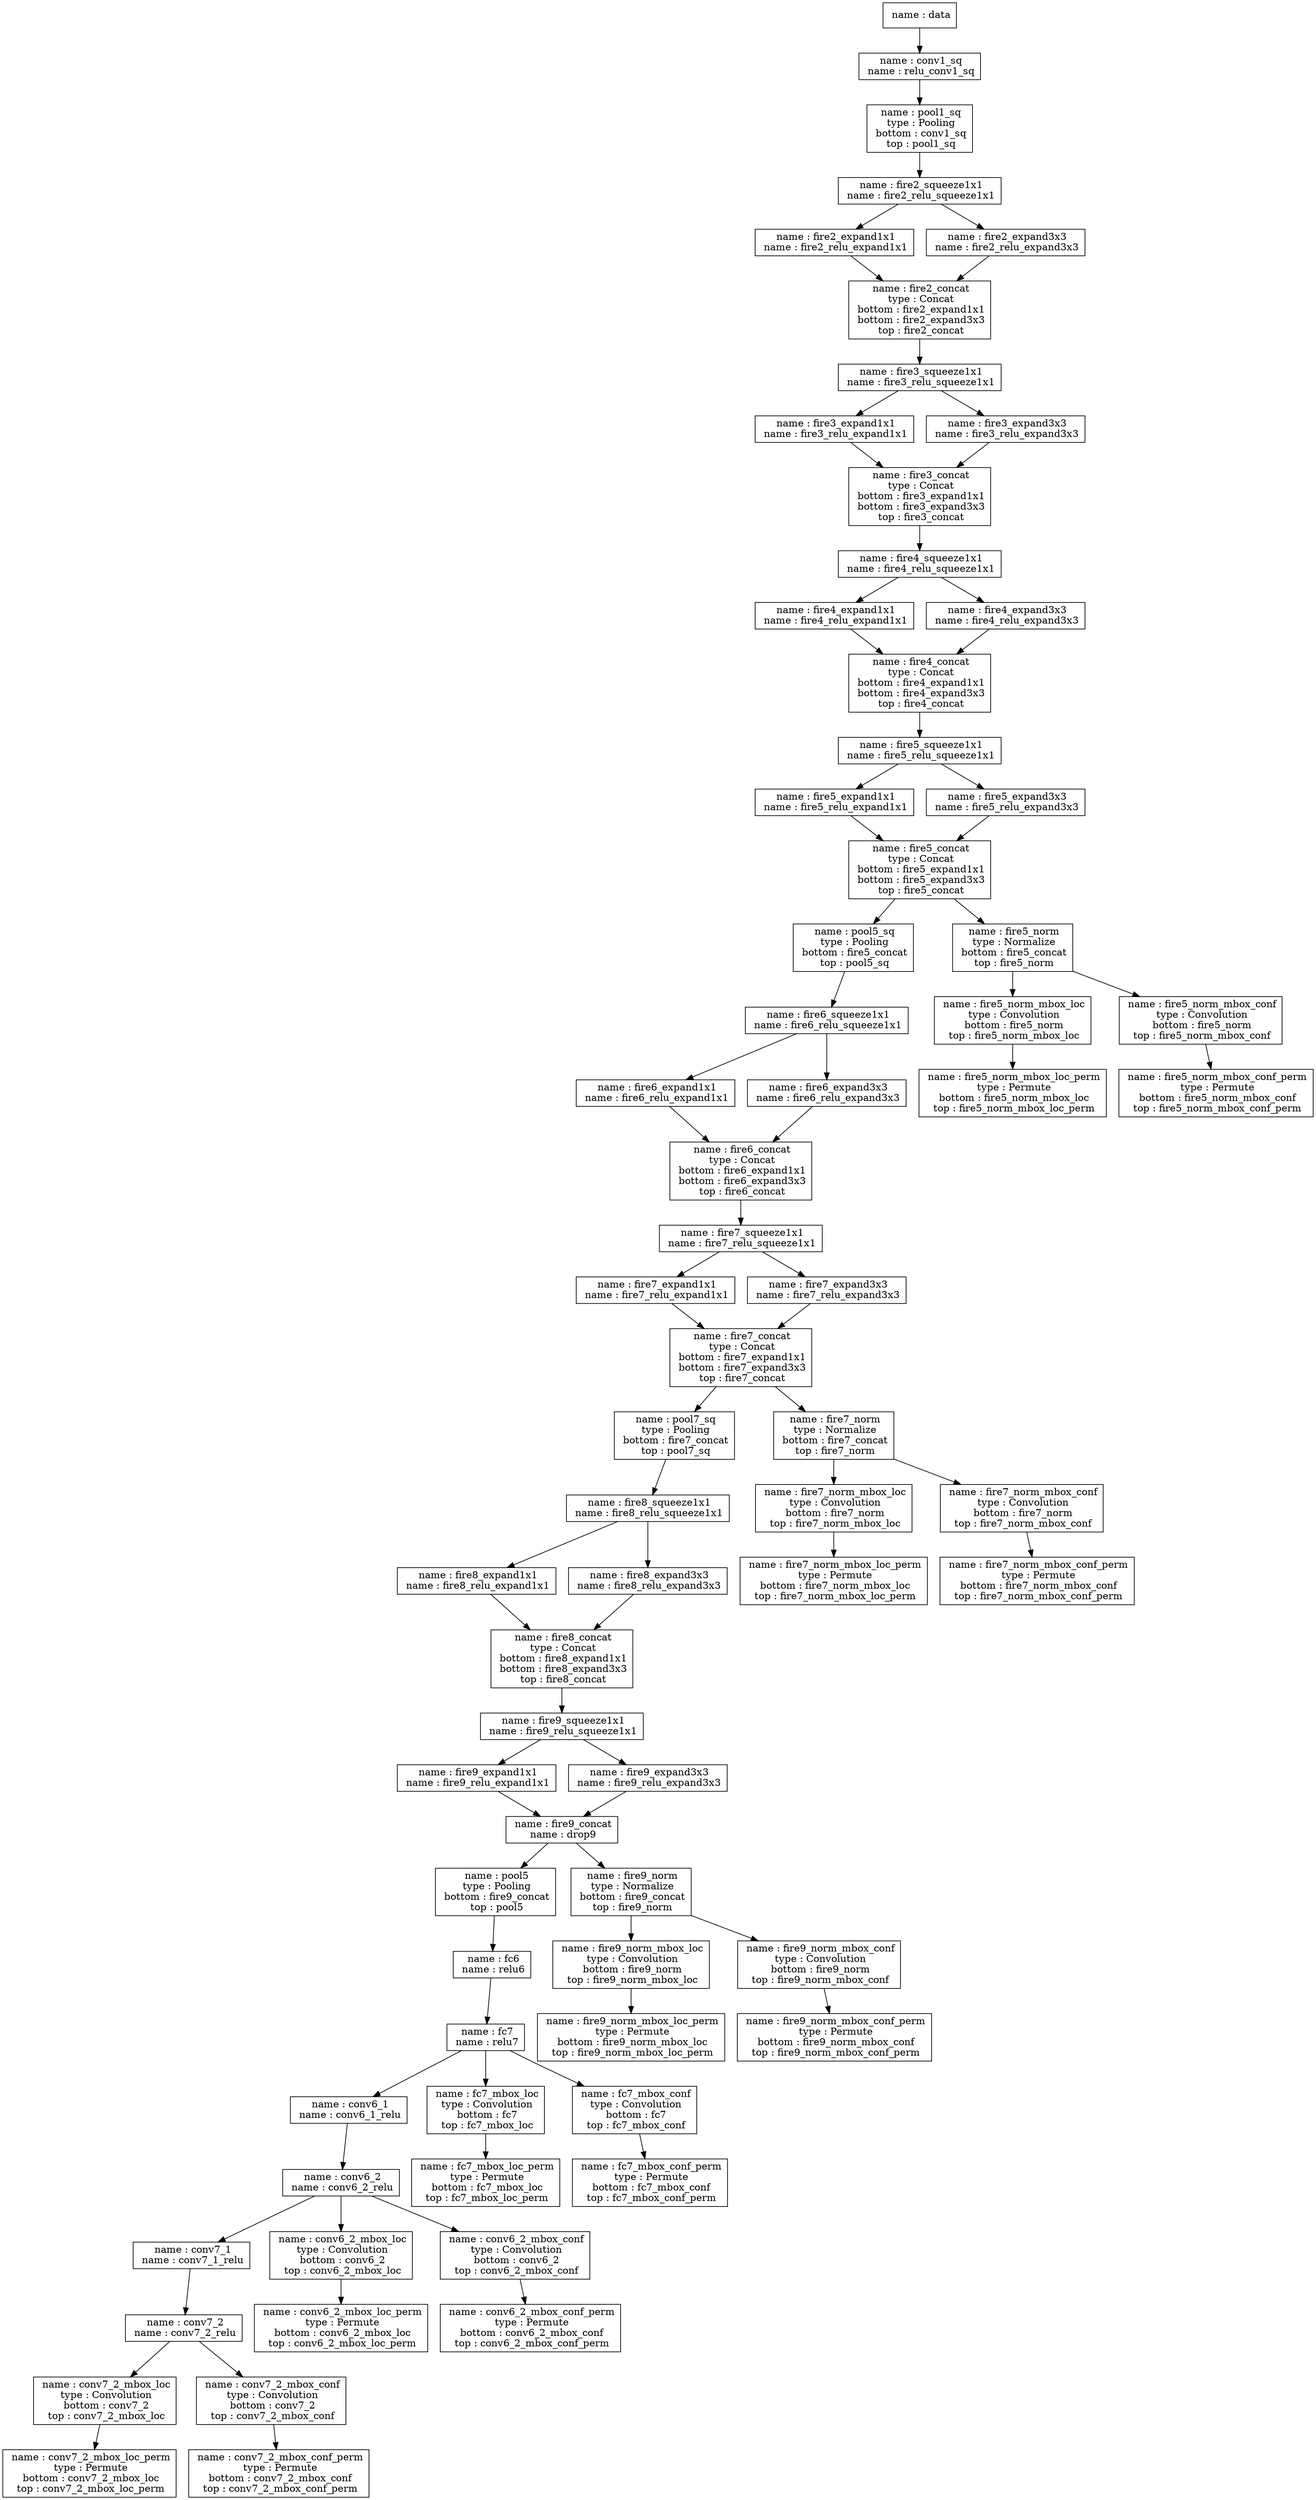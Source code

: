 digraph cnn_tree {
data
[
        shape = box
        label = " name : data"
];
data -> conv1_sq;
conv1_sq
[
        shape = box
        label = " name : conv1_sq\n name : relu_conv1_sq"
];
conv1_sq -> pool1_sq;
pool1_sq
[
        shape = box
        label = " name : pool1_sq\n type : Pooling\n bottom : conv1_sq\n top : pool1_sq"
];
pool1_sq -> fire2_squeeze1x1;
fire2_squeeze1x1
[
        shape = box
        label = " name : fire2_squeeze1x1\n name : fire2_relu_squeeze1x1"
];
fire2_squeeze1x1 -> fire2_expand1x1;
fire2_squeeze1x1 -> fire2_expand3x3;
fire2_expand1x1
[
        shape = box
        label = " name : fire2_expand1x1\n name : fire2_relu_expand1x1"
];
fire2_expand1x1 -> fire2_concat;
fire2_expand3x3
[
        shape = box
        label = " name : fire2_expand3x3\n name : fire2_relu_expand3x3"
];
fire2_expand3x3 -> fire2_concat;
fire2_concat
[
        shape = box
        label = " name : fire2_concat\n type : Concat\n bottom : fire2_expand1x1\n bottom : fire2_expand3x3\n top : fire2_concat"
];
fire2_concat -> fire3_squeeze1x1;
fire3_squeeze1x1
[
        shape = box
        label = " name : fire3_squeeze1x1\n name : fire3_relu_squeeze1x1"
];
fire3_squeeze1x1 -> fire3_expand1x1;
fire3_squeeze1x1 -> fire3_expand3x3;
fire3_expand1x1
[
        shape = box
        label = " name : fire3_expand1x1\n name : fire3_relu_expand1x1"
];
fire3_expand1x1 -> fire3_concat;
fire3_expand3x3
[
        shape = box
        label = " name : fire3_expand3x3\n name : fire3_relu_expand3x3"
];
fire3_expand3x3 -> fire3_concat;
fire3_concat
[
        shape = box
        label = " name : fire3_concat\n type : Concat\n bottom : fire3_expand1x1\n bottom : fire3_expand3x3\n top : fire3_concat"
];
fire3_concat -> fire4_squeeze1x1;
fire4_squeeze1x1
[
        shape = box
        label = " name : fire4_squeeze1x1\n name : fire4_relu_squeeze1x1"
];
fire4_squeeze1x1 -> fire4_expand1x1;
fire4_squeeze1x1 -> fire4_expand3x3;
fire4_expand1x1
[
        shape = box
        label = " name : fire4_expand1x1\n name : fire4_relu_expand1x1"
];
fire4_expand1x1 -> fire4_concat;
fire4_expand3x3
[
        shape = box
        label = " name : fire4_expand3x3\n name : fire4_relu_expand3x3"
];
fire4_expand3x3 -> fire4_concat;
fire4_concat
[
        shape = box
        label = " name : fire4_concat\n type : Concat\n bottom : fire4_expand1x1\n bottom : fire4_expand3x3\n top : fire4_concat"
];
fire4_concat -> fire5_squeeze1x1;
fire5_squeeze1x1
[
        shape = box
        label = " name : fire5_squeeze1x1\n name : fire5_relu_squeeze1x1"
];
fire5_squeeze1x1 -> fire5_expand1x1;
fire5_squeeze1x1 -> fire5_expand3x3;
fire5_expand1x1
[
        shape = box
        label = " name : fire5_expand1x1\n name : fire5_relu_expand1x1"
];
fire5_expand1x1 -> fire5_concat;
fire5_expand3x3
[
        shape = box
        label = " name : fire5_expand3x3\n name : fire5_relu_expand3x3"
];
fire5_expand3x3 -> fire5_concat;
fire5_concat
[
        shape = box
        label = " name : fire5_concat\n type : Concat\n bottom : fire5_expand1x1\n bottom : fire5_expand3x3\n top : fire5_concat"
];
fire5_concat -> pool5_sq;
fire5_concat -> fire5_norm;
pool5_sq
[
        shape = box
        label = " name : pool5_sq\n type : Pooling\n bottom : fire5_concat\n top : pool5_sq"
];
pool5_sq -> fire6_squeeze1x1;
fire6_squeeze1x1
[
        shape = box
        label = " name : fire6_squeeze1x1\n name : fire6_relu_squeeze1x1"
];
fire6_squeeze1x1 -> fire6_expand1x1;
fire6_squeeze1x1 -> fire6_expand3x3;
fire6_expand1x1
[
        shape = box
        label = " name : fire6_expand1x1\n name : fire6_relu_expand1x1"
];
fire6_expand1x1 -> fire6_concat;
fire6_expand3x3
[
        shape = box
        label = " name : fire6_expand3x3\n name : fire6_relu_expand3x3"
];
fire6_expand3x3 -> fire6_concat;
fire6_concat
[
        shape = box
        label = " name : fire6_concat\n type : Concat\n bottom : fire6_expand1x1\n bottom : fire6_expand3x3\n top : fire6_concat"
];
fire6_concat -> fire7_squeeze1x1;
fire7_squeeze1x1
[
        shape = box
        label = " name : fire7_squeeze1x1\n name : fire7_relu_squeeze1x1"
];
fire7_squeeze1x1 -> fire7_expand1x1;
fire7_squeeze1x1 -> fire7_expand3x3;
fire7_expand1x1
[
        shape = box
        label = " name : fire7_expand1x1\n name : fire7_relu_expand1x1"
];
fire7_expand1x1 -> fire7_concat;
fire7_expand3x3
[
        shape = box
        label = " name : fire7_expand3x3\n name : fire7_relu_expand3x3"
];
fire7_expand3x3 -> fire7_concat;
fire7_concat
[
        shape = box
        label = " name : fire7_concat\n type : Concat\n bottom : fire7_expand1x1\n bottom : fire7_expand3x3\n top : fire7_concat"
];
fire7_concat -> pool7_sq;
fire7_concat -> fire7_norm;
pool7_sq
[
        shape = box
        label = " name : pool7_sq\n type : Pooling\n bottom : fire7_concat\n top : pool7_sq"
];
pool7_sq -> fire8_squeeze1x1;
fire8_squeeze1x1
[
        shape = box
        label = " name : fire8_squeeze1x1\n name : fire8_relu_squeeze1x1"
];
fire8_squeeze1x1 -> fire8_expand1x1;
fire8_squeeze1x1 -> fire8_expand3x3;
fire8_expand1x1
[
        shape = box
        label = " name : fire8_expand1x1\n name : fire8_relu_expand1x1"
];
fire8_expand1x1 -> fire8_concat;
fire8_expand3x3
[
        shape = box
        label = " name : fire8_expand3x3\n name : fire8_relu_expand3x3"
];
fire8_expand3x3 -> fire8_concat;
fire8_concat
[
        shape = box
        label = " name : fire8_concat\n type : Concat\n bottom : fire8_expand1x1\n bottom : fire8_expand3x3\n top : fire8_concat"
];
fire8_concat -> fire9_squeeze1x1;
fire9_squeeze1x1
[
        shape = box
        label = " name : fire9_squeeze1x1\n name : fire9_relu_squeeze1x1"
];
fire9_squeeze1x1 -> fire9_expand1x1;
fire9_squeeze1x1 -> fire9_expand3x3;
fire9_expand1x1
[
        shape = box
        label = " name : fire9_expand1x1\n name : fire9_relu_expand1x1"
];
fire9_expand1x1 -> fire9_concat;
fire9_expand3x3
[
        shape = box
        label = " name : fire9_expand3x3\n name : fire9_relu_expand3x3"
];
fire9_expand3x3 -> fire9_concat;
fire9_concat
[
        shape = box
        label = " name : fire9_concat\n name : drop9"
];
fire9_concat -> pool5;
fire9_concat -> fire9_norm;
pool5
[
        shape = box
        label = " name : pool5\n type : Pooling\n bottom : fire9_concat\n top : pool5"
];
pool5 -> fc6;
fc6
[
        shape = box
        label = " name : fc6\n name : relu6"
];
fc6 -> fc7;
fc7
[
        shape = box
        label = " name : fc7\n name : relu7"
];
fc7 -> conv6_1;
fc7 -> fc7_mbox_loc;
fc7 -> fc7_mbox_conf;
conv6_1
[
        shape = box
        label = " name : conv6_1\n name : conv6_1_relu"
];
conv6_1 -> conv6_2;
conv6_2
[
        shape = box
        label = " name : conv6_2\n name : conv6_2_relu"
];
conv6_2 -> conv7_1;
conv6_2 -> conv6_2_mbox_loc;
conv6_2 -> conv6_2_mbox_conf;
conv7_1
[
        shape = box
        label = " name : conv7_1\n name : conv7_1_relu"
];
conv7_1 -> conv7_2;
conv7_2
[
        shape = box
        label = " name : conv7_2\n name : conv7_2_relu"
];
conv7_2 -> conv7_2_mbox_loc;
conv7_2 -> conv7_2_mbox_conf;
fire5_norm
[
        shape = box
        label = " name : fire5_norm\n type : Normalize\n bottom : fire5_concat\n top : fire5_norm"
];
fire5_norm -> fire5_norm_mbox_loc;
fire5_norm -> fire5_norm_mbox_conf;
fire5_norm_mbox_loc
[
        shape = box
        label = " name : fire5_norm_mbox_loc\n type : Convolution\n bottom : fire5_norm\n top : fire5_norm_mbox_loc"
];
fire5_norm_mbox_loc -> fire5_norm_mbox_loc_perm;
fire5_norm_mbox_loc_perm
[
        shape = box
        label = " name : fire5_norm_mbox_loc_perm\n type : Permute\n bottom : fire5_norm_mbox_loc\n top : fire5_norm_mbox_loc_perm"
];
fire5_norm_mbox_conf
[
        shape = box
        label = " name : fire5_norm_mbox_conf\n type : Convolution\n bottom : fire5_norm\n top : fire5_norm_mbox_conf"
];
fire5_norm_mbox_conf -> fire5_norm_mbox_conf_perm;
fire5_norm_mbox_conf_perm
[
        shape = box
        label = " name : fire5_norm_mbox_conf_perm\n type : Permute\n bottom : fire5_norm_mbox_conf\n top : fire5_norm_mbox_conf_perm"
];
fire7_norm
[
        shape = box
        label = " name : fire7_norm\n type : Normalize\n bottom : fire7_concat\n top : fire7_norm"
];
fire7_norm -> fire7_norm_mbox_loc;
fire7_norm -> fire7_norm_mbox_conf;
fire7_norm_mbox_loc
[
        shape = box
        label = " name : fire7_norm_mbox_loc\n type : Convolution\n bottom : fire7_norm\n top : fire7_norm_mbox_loc"
];
fire7_norm_mbox_loc -> fire7_norm_mbox_loc_perm;
fire7_norm_mbox_loc_perm
[
        shape = box
        label = " name : fire7_norm_mbox_loc_perm\n type : Permute\n bottom : fire7_norm_mbox_loc\n top : fire7_norm_mbox_loc_perm"
];
fire7_norm_mbox_conf
[
        shape = box
        label = " name : fire7_norm_mbox_conf\n type : Convolution\n bottom : fire7_norm\n top : fire7_norm_mbox_conf"
];
fire7_norm_mbox_conf -> fire7_norm_mbox_conf_perm;
fire7_norm_mbox_conf_perm
[
        shape = box
        label = " name : fire7_norm_mbox_conf_perm\n type : Permute\n bottom : fire7_norm_mbox_conf\n top : fire7_norm_mbox_conf_perm"
];
fire9_norm
[
        shape = box
        label = " name : fire9_norm\n type : Normalize\n bottom : fire9_concat\n top : fire9_norm"
];
fire9_norm -> fire9_norm_mbox_loc;
fire9_norm -> fire9_norm_mbox_conf;
fire9_norm_mbox_loc
[
        shape = box
        label = " name : fire9_norm_mbox_loc\n type : Convolution\n bottom : fire9_norm\n top : fire9_norm_mbox_loc"
];
fire9_norm_mbox_loc -> fire9_norm_mbox_loc_perm;
fire9_norm_mbox_loc_perm
[
        shape = box
        label = " name : fire9_norm_mbox_loc_perm\n type : Permute\n bottom : fire9_norm_mbox_loc\n top : fire9_norm_mbox_loc_perm"
];
fire9_norm_mbox_conf
[
        shape = box
        label = " name : fire9_norm_mbox_conf\n type : Convolution\n bottom : fire9_norm\n top : fire9_norm_mbox_conf"
];
fire9_norm_mbox_conf -> fire9_norm_mbox_conf_perm;
fire9_norm_mbox_conf_perm
[
        shape = box
        label = " name : fire9_norm_mbox_conf_perm\n type : Permute\n bottom : fire9_norm_mbox_conf\n top : fire9_norm_mbox_conf_perm"
];
fc7_mbox_loc
[
        shape = box
        label = " name : fc7_mbox_loc\n type : Convolution\n bottom : fc7\n top : fc7_mbox_loc"
];
fc7_mbox_loc -> fc7_mbox_loc_perm;
fc7_mbox_loc_perm
[
        shape = box
        label = " name : fc7_mbox_loc_perm\n type : Permute\n bottom : fc7_mbox_loc\n top : fc7_mbox_loc_perm"
];
fc7_mbox_conf
[
        shape = box
        label = " name : fc7_mbox_conf\n type : Convolution\n bottom : fc7\n top : fc7_mbox_conf"
];
fc7_mbox_conf -> fc7_mbox_conf_perm;
fc7_mbox_conf_perm
[
        shape = box
        label = " name : fc7_mbox_conf_perm\n type : Permute\n bottom : fc7_mbox_conf\n top : fc7_mbox_conf_perm"
];
conv6_2_mbox_loc
[
        shape = box
        label = " name : conv6_2_mbox_loc\n type : Convolution\n bottom : conv6_2\n top : conv6_2_mbox_loc"
];
conv6_2_mbox_loc -> conv6_2_mbox_loc_perm;
conv6_2_mbox_loc_perm
[
        shape = box
        label = " name : conv6_2_mbox_loc_perm\n type : Permute\n bottom : conv6_2_mbox_loc\n top : conv6_2_mbox_loc_perm"
];
conv6_2_mbox_conf
[
        shape = box
        label = " name : conv6_2_mbox_conf\n type : Convolution\n bottom : conv6_2\n top : conv6_2_mbox_conf"
];
conv6_2_mbox_conf -> conv6_2_mbox_conf_perm;
conv6_2_mbox_conf_perm
[
        shape = box
        label = " name : conv6_2_mbox_conf_perm\n type : Permute\n bottom : conv6_2_mbox_conf\n top : conv6_2_mbox_conf_perm"
];
conv7_2_mbox_loc
[
        shape = box
        label = " name : conv7_2_mbox_loc\n type : Convolution\n bottom : conv7_2\n top : conv7_2_mbox_loc"
];
conv7_2_mbox_loc -> conv7_2_mbox_loc_perm;
conv7_2_mbox_loc_perm
[
        shape = box
        label = " name : conv7_2_mbox_loc_perm\n type : Permute\n bottom : conv7_2_mbox_loc\n top : conv7_2_mbox_loc_perm"
];
conv7_2_mbox_conf
[
        shape = box
        label = " name : conv7_2_mbox_conf\n type : Convolution\n bottom : conv7_2\n top : conv7_2_mbox_conf"
];
conv7_2_mbox_conf -> conv7_2_mbox_conf_perm;
conv7_2_mbox_conf_perm
[
        shape = box
        label = " name : conv7_2_mbox_conf_perm\n type : Permute\n bottom : conv7_2_mbox_conf\n top : conv7_2_mbox_conf_perm"
];
}
